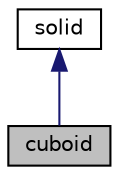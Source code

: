 digraph "cuboid"
{
 // LATEX_PDF_SIZE
  edge [fontname="Helvetica",fontsize="10",labelfontname="Helvetica",labelfontsize="10"];
  node [fontname="Helvetica",fontsize="10",shape=record];
  Node1 [label="cuboid",height=0.2,width=0.4,color="black", fillcolor="grey75", style="filled", fontcolor="black",tooltip="Class Cuboid that inherit a \"solid\" class."];
  Node2 -> Node1 [dir="back",color="midnightblue",fontsize="10",style="solid",fontname="Helvetica"];
  Node2 [label="solid",height=0.2,width=0.4,color="black", fillcolor="white", style="filled",URL="$classsolid.html",tooltip="Class solid."];
}
